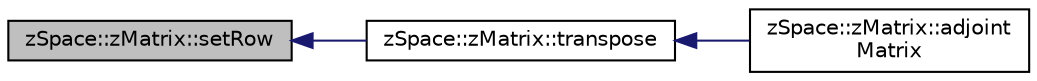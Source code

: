 digraph "zSpace::zMatrix::setRow"
{
  edge [fontname="Helvetica",fontsize="10",labelfontname="Helvetica",labelfontsize="10"];
  node [fontname="Helvetica",fontsize="10",shape=record];
  rankdir="LR";
  Node137 [label="zSpace::zMatrix::setRow",height=0.2,width=0.4,color="black", fillcolor="grey75", style="filled", fontcolor="black"];
  Node137 -> Node138 [dir="back",color="midnightblue",fontsize="10",style="solid",fontname="Helvetica"];
  Node138 [label="zSpace::zMatrix::transpose",height=0.2,width=0.4,color="black", fillcolor="white", style="filled",URL="$classz_space_1_1z_matrix.html#a364dca7a222638c9fbec32c9c82a9426",tooltip="This method returns the transpose of the input matrix. "];
  Node138 -> Node139 [dir="back",color="midnightblue",fontsize="10",style="solid",fontname="Helvetica"];
  Node139 [label="zSpace::zMatrix::adjoint\lMatrix",height=0.2,width=0.4,color="black", fillcolor="white", style="filled",URL="$classz_space_1_1z_matrix.html#a59e488437e8079ec819bbea68528ca7e",tooltip="This method returns the adjoint matrix of the input square matrix. "];
}
